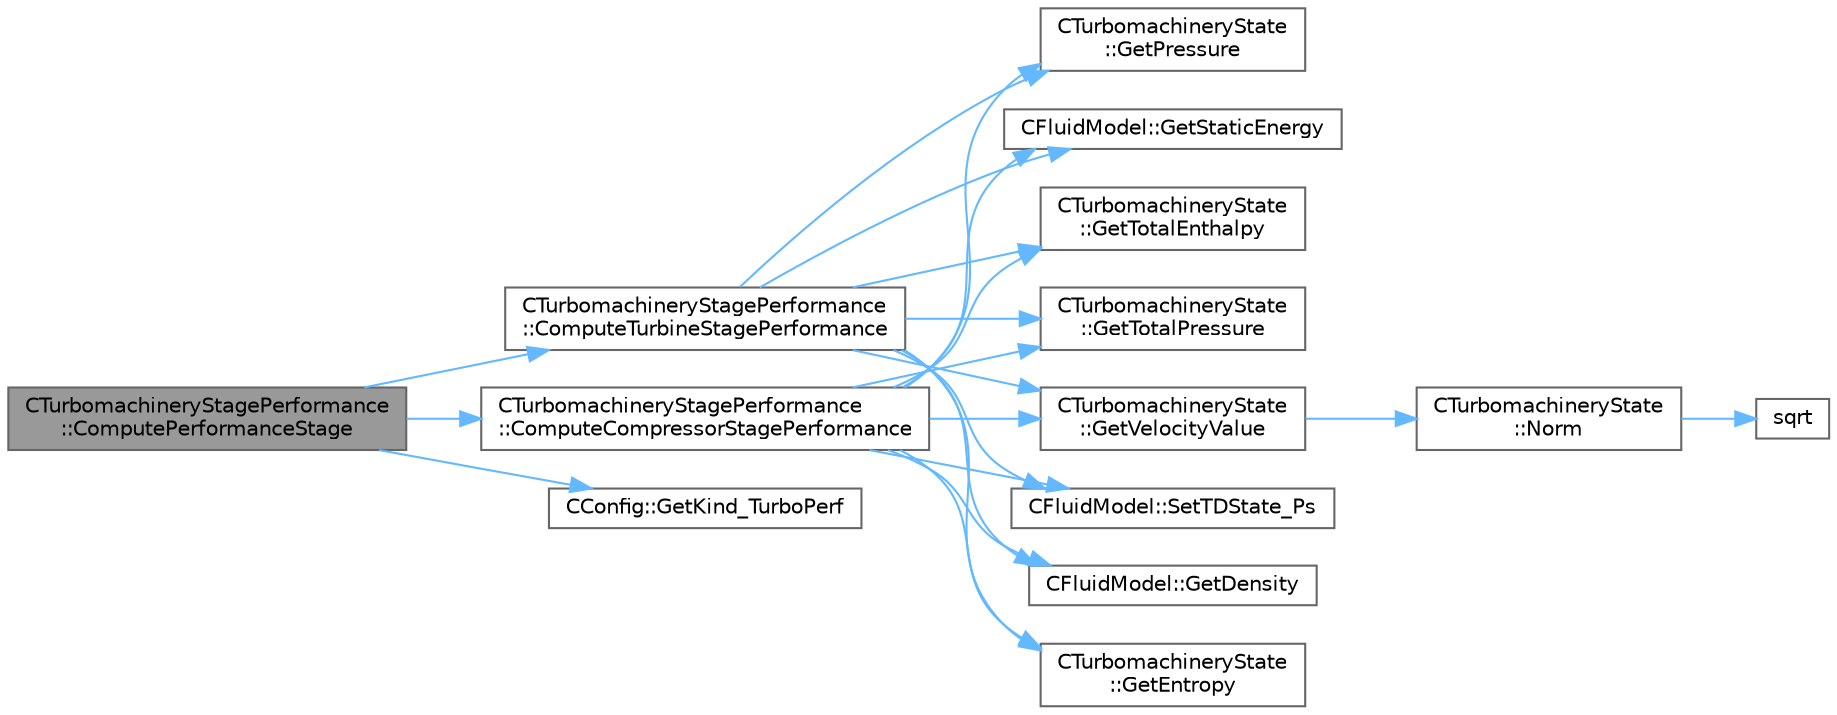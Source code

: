 digraph "CTurbomachineryStagePerformance::ComputePerformanceStage"
{
 // LATEX_PDF_SIZE
  bgcolor="transparent";
  edge [fontname=Helvetica,fontsize=10,labelfontname=Helvetica,labelfontsize=10];
  node [fontname=Helvetica,fontsize=10,shape=box,height=0.2,width=0.4];
  rankdir="LR";
  Node1 [id="Node000001",label="CTurbomachineryStagePerformance\l::ComputePerformanceStage",height=0.2,width=0.4,color="gray40", fillcolor="grey60", style="filled", fontcolor="black",tooltip=" "];
  Node1 -> Node2 [id="edge1_Node000001_Node000002",color="steelblue1",style="solid",tooltip=" "];
  Node2 [id="Node000002",label="CTurbomachineryStagePerformance\l::ComputeCompressorStagePerformance",height=0.2,width=0.4,color="grey40", fillcolor="white", style="filled",URL="$classCTurbomachineryStagePerformance.html#adfa2f6b197c47a6b29c4613e3765771b",tooltip=" "];
  Node2 -> Node3 [id="edge2_Node000002_Node000003",color="steelblue1",style="solid",tooltip=" "];
  Node3 [id="Node000003",label="CFluidModel::GetDensity",height=0.2,width=0.4,color="grey40", fillcolor="white", style="filled",URL="$classCFluidModel.html#aea74264efe7875c6f8c0aa62e3ccd62a",tooltip="Get fluid density."];
  Node2 -> Node4 [id="edge3_Node000002_Node000004",color="steelblue1",style="solid",tooltip=" "];
  Node4 [id="Node000004",label="CTurbomachineryState\l::GetEntropy",height=0.2,width=0.4,color="grey40", fillcolor="white", style="filled",URL="$classCTurbomachineryState.html#acf5ef5989c46786a9f081ef0a81a8672",tooltip=" "];
  Node2 -> Node5 [id="edge4_Node000002_Node000005",color="steelblue1",style="solid",tooltip=" "];
  Node5 [id="Node000005",label="CTurbomachineryState\l::GetPressure",height=0.2,width=0.4,color="grey40", fillcolor="white", style="filled",URL="$classCTurbomachineryState.html#a3a9ea09cf30048fbed08fb470339fbd9",tooltip=" "];
  Node2 -> Node6 [id="edge5_Node000002_Node000006",color="steelblue1",style="solid",tooltip=" "];
  Node6 [id="Node000006",label="CFluidModel::GetStaticEnergy",height=0.2,width=0.4,color="grey40", fillcolor="white", style="filled",URL="$classCFluidModel.html#ad8b3f3e7fc1acdcea7450f9b83c1dd46",tooltip="Get fluid internal energy."];
  Node2 -> Node7 [id="edge6_Node000002_Node000007",color="steelblue1",style="solid",tooltip=" "];
  Node7 [id="Node000007",label="CTurbomachineryState\l::GetTotalEnthalpy",height=0.2,width=0.4,color="grey40", fillcolor="white", style="filled",URL="$classCTurbomachineryState.html#a5fb0ed974464623acd69eda1cc84da45",tooltip=" "];
  Node2 -> Node8 [id="edge7_Node000002_Node000008",color="steelblue1",style="solid",tooltip=" "];
  Node8 [id="Node000008",label="CTurbomachineryState\l::GetTotalPressure",height=0.2,width=0.4,color="grey40", fillcolor="white", style="filled",URL="$classCTurbomachineryState.html#a39728fdaa6facd3cfc14e61d4d9bfc66",tooltip=" "];
  Node2 -> Node9 [id="edge8_Node000002_Node000009",color="steelblue1",style="solid",tooltip=" "];
  Node9 [id="Node000009",label="CTurbomachineryState\l::GetVelocityValue",height=0.2,width=0.4,color="grey40", fillcolor="white", style="filled",URL="$classCTurbomachineryState.html#a9b9ad9b5cd46bddfba581da8fc41a0ad",tooltip=" "];
  Node9 -> Node10 [id="edge9_Node000009_Node000010",color="steelblue1",style="solid",tooltip=" "];
  Node10 [id="Node000010",label="CTurbomachineryState\l::Norm",height=0.2,width=0.4,color="grey40", fillcolor="white", style="filled",URL="$classCTurbomachineryState.html#a9f2a05ac334754db020e2e580d8e6117",tooltip=" "];
  Node10 -> Node11 [id="edge10_Node000010_Node000011",color="steelblue1",style="solid",tooltip=" "];
  Node11 [id="Node000011",label="sqrt",height=0.2,width=0.4,color="grey40", fillcolor="white", style="filled",URL="$group__SIMD.html#ga54a1925ab40fb4249ea255072520de35",tooltip=" "];
  Node2 -> Node12 [id="edge11_Node000002_Node000012",color="steelblue1",style="solid",tooltip=" "];
  Node12 [id="Node000012",label="CFluidModel::SetTDState_Ps",height=0.2,width=0.4,color="grey40", fillcolor="white", style="filled",URL="$classCFluidModel.html#aec8013d6d011421f0b1dc62f576b2c7d",tooltip="virtual member that would be different for each gas model implemented"];
  Node1 -> Node13 [id="edge12_Node000001_Node000013",color="steelblue1",style="solid",tooltip=" "];
  Node13 [id="Node000013",label="CTurbomachineryStagePerformance\l::ComputeTurbineStagePerformance",height=0.2,width=0.4,color="grey40", fillcolor="white", style="filled",URL="$classCTurbomachineryStagePerformance.html#ae17b6e09a00bc719ff4d0d51cc32e6a3",tooltip=" "];
  Node13 -> Node3 [id="edge13_Node000013_Node000003",color="steelblue1",style="solid",tooltip=" "];
  Node13 -> Node4 [id="edge14_Node000013_Node000004",color="steelblue1",style="solid",tooltip=" "];
  Node13 -> Node5 [id="edge15_Node000013_Node000005",color="steelblue1",style="solid",tooltip=" "];
  Node13 -> Node6 [id="edge16_Node000013_Node000006",color="steelblue1",style="solid",tooltip=" "];
  Node13 -> Node7 [id="edge17_Node000013_Node000007",color="steelblue1",style="solid",tooltip=" "];
  Node13 -> Node8 [id="edge18_Node000013_Node000008",color="steelblue1",style="solid",tooltip=" "];
  Node13 -> Node9 [id="edge19_Node000013_Node000009",color="steelblue1",style="solid",tooltip=" "];
  Node13 -> Node12 [id="edge20_Node000013_Node000012",color="steelblue1",style="solid",tooltip=" "];
  Node1 -> Node14 [id="edge21_Node000001_Node000014",color="steelblue1",style="solid",tooltip=" "];
  Node14 [id="Node000014",label="CConfig::GetKind_TurboPerf",height=0.2,width=0.4,color="grey40", fillcolor="white", style="filled",URL="$classCConfig.html#a6aa5b3dcad952897de1c389d884ee7d3",tooltip="get marker kind for Turbomachinery performance calculation."];
}
